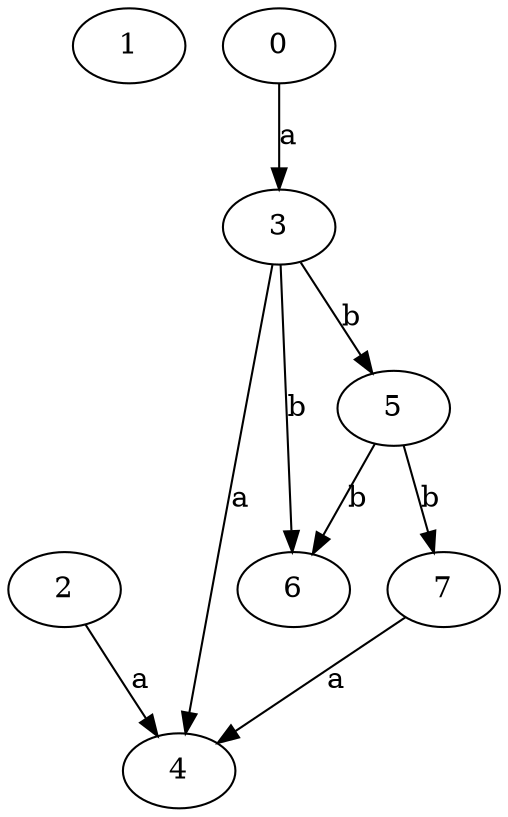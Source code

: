 strict digraph  {
1;
2;
0;
3;
4;
5;
6;
7;
2 -> 4  [label=a];
0 -> 3  [label=a];
3 -> 4  [label=a];
3 -> 5  [label=b];
3 -> 6  [label=b];
5 -> 6  [label=b];
5 -> 7  [label=b];
7 -> 4  [label=a];
}
